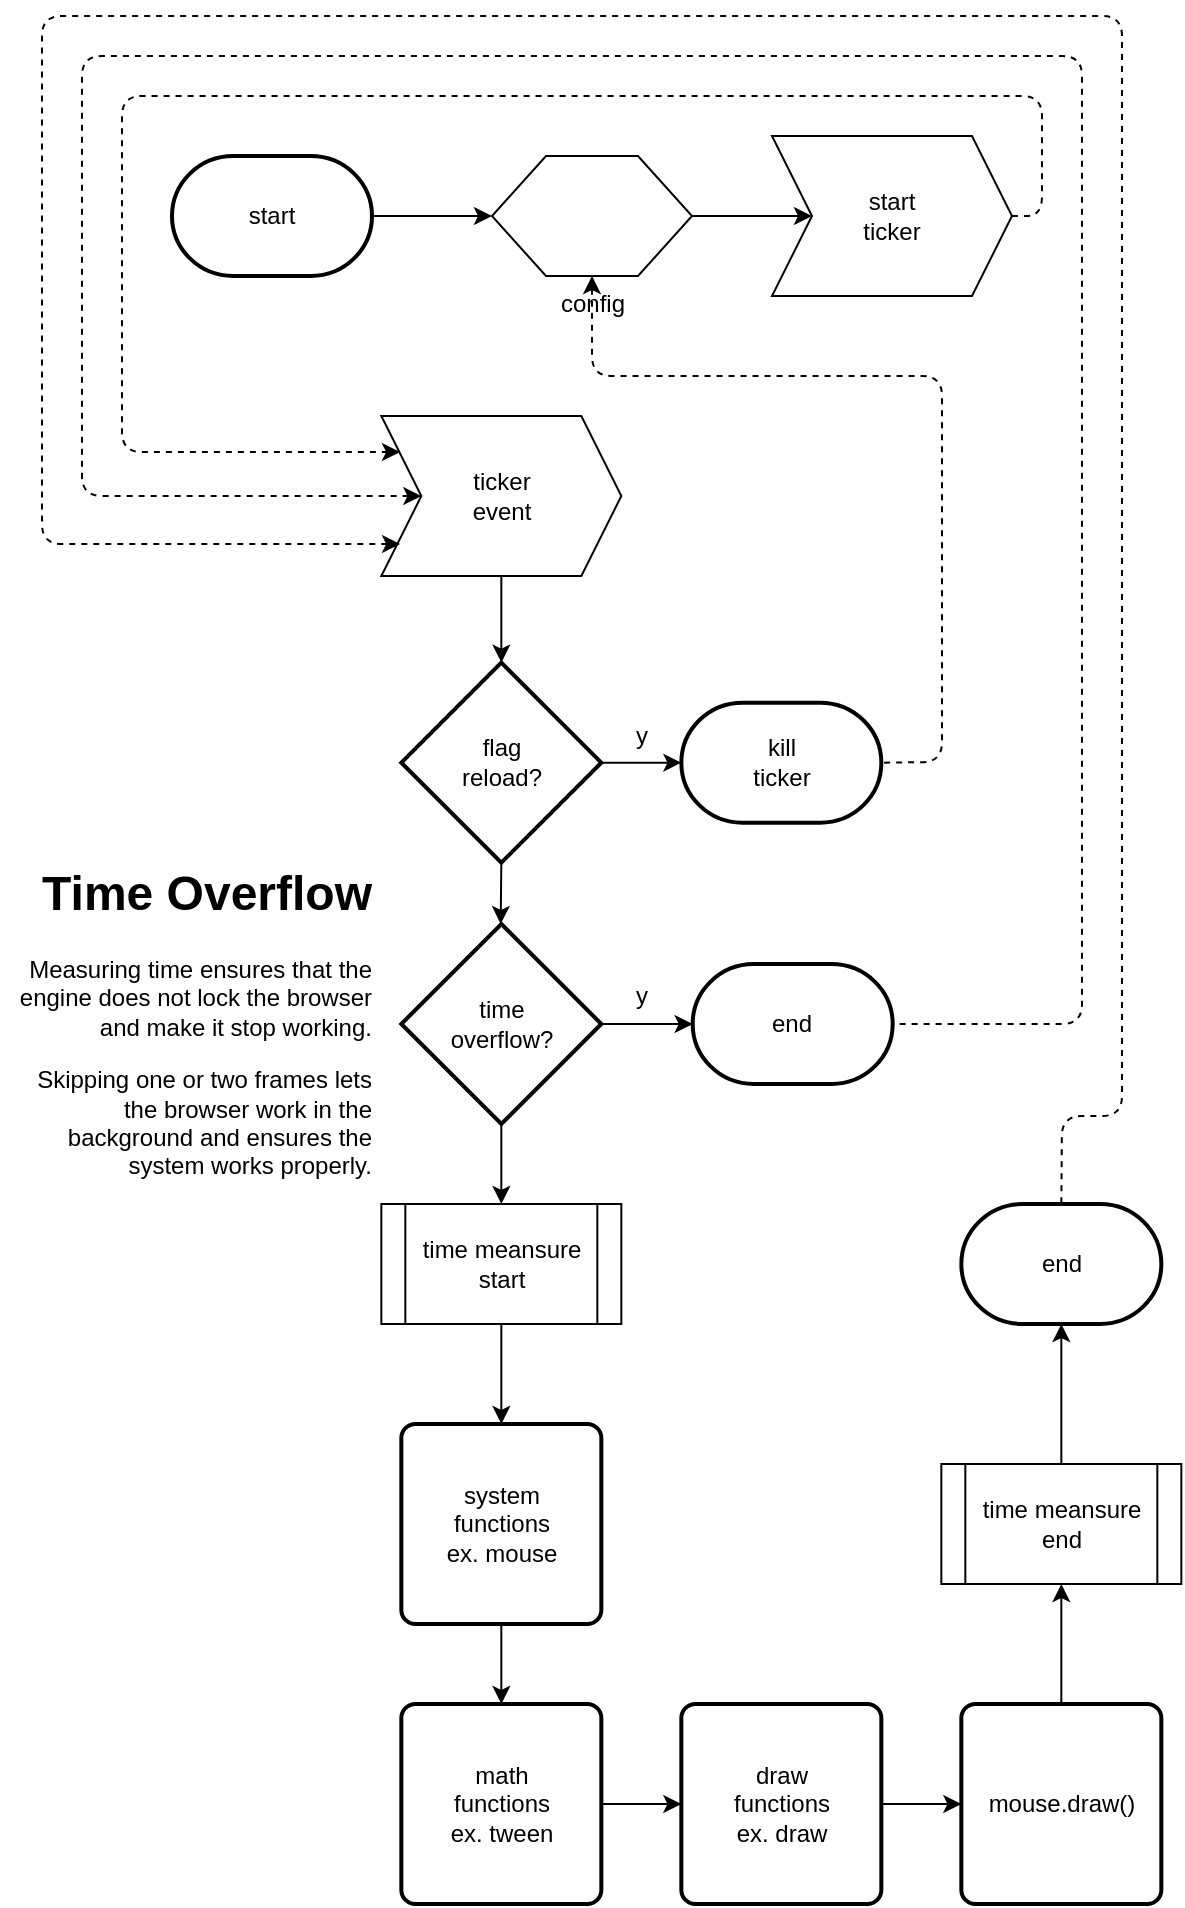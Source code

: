 <mxfile version="12.4.2" type="device" pages="1"><diagram id="kEKKPckrdnrZQSpTby2q" name="Page-1"><mxGraphModel dx="1363" dy="825" grid="1" gridSize="10" guides="1" tooltips="1" connect="1" arrows="1" fold="1" page="1" pageScale="1" pageWidth="850" pageHeight="1100" math="0" shadow="0"><root><mxCell id="0"/><mxCell id="1" parent="0"/><mxCell id="zjVrZoI1Hbc6EN_UAyma-1" value="start" style="strokeWidth=2;html=1;shape=mxgraph.flowchart.terminator;whiteSpace=wrap;" parent="1" vertex="1"><mxGeometry x="215.0" y="150" width="100" height="60" as="geometry"/></mxCell><mxCell id="zjVrZoI1Hbc6EN_UAyma-3" value="config" style="verticalLabelPosition=bottom;verticalAlign=top;html=1;shape=hexagon;perimeter=hexagonPerimeter2;arcSize=6;size=0.27;" parent="1" vertex="1"><mxGeometry x="375.0" y="150" width="100" height="60" as="geometry"/></mxCell><mxCell id="zjVrZoI1Hbc6EN_UAyma-5" value="system &lt;br&gt;functions&lt;br&gt;ex. mouse" style="rounded=1;whiteSpace=wrap;html=1;absoluteArcSize=1;arcSize=14;strokeWidth=2;" parent="1" vertex="1"><mxGeometry x="329.67" y="784" width="100" height="100" as="geometry"/></mxCell><mxCell id="zjVrZoI1Hbc6EN_UAyma-6" value="math&lt;br&gt;functions&lt;br&gt;ex. tween" style="rounded=1;whiteSpace=wrap;html=1;absoluteArcSize=1;arcSize=14;strokeWidth=2;" parent="1" vertex="1"><mxGeometry x="329.67" y="924" width="100" height="100" as="geometry"/></mxCell><mxCell id="zjVrZoI1Hbc6EN_UAyma-7" value="draw&lt;br&gt;functions&lt;br&gt;ex. draw" style="rounded=1;whiteSpace=wrap;html=1;absoluteArcSize=1;arcSize=14;strokeWidth=2;" parent="1" vertex="1"><mxGeometry x="469.67" y="924" width="100" height="100" as="geometry"/></mxCell><mxCell id="zjVrZoI1Hbc6EN_UAyma-8" value="mouse.draw()" style="rounded=1;whiteSpace=wrap;html=1;absoluteArcSize=1;arcSize=14;strokeWidth=2;" parent="1" vertex="1"><mxGeometry x="609.67" y="924" width="100" height="100" as="geometry"/></mxCell><mxCell id="zjVrZoI1Hbc6EN_UAyma-9" value="" style="endArrow=none;html=1;entryX=0.5;entryY=1;entryDx=0;entryDy=0;exitX=0.5;exitY=0;exitDx=0;exitDy=0;startArrow=classic;startFill=1;" parent="1" source="zjVrZoI1Hbc6EN_UAyma-6" target="zjVrZoI1Hbc6EN_UAyma-5" edge="1"><mxGeometry width="50" height="50" relative="1" as="geometry"><mxPoint x="329.67" y="1094" as="sourcePoint"/><mxPoint x="379.67" y="1044" as="targetPoint"/></mxGeometry></mxCell><mxCell id="zjVrZoI1Hbc6EN_UAyma-10" value="" style="endArrow=classic;html=1;exitX=1;exitY=0.5;exitDx=0;exitDy=0;entryX=0;entryY=0.5;entryDx=0;entryDy=0;startArrow=none;startFill=0;endFill=1;" parent="1" source="zjVrZoI1Hbc6EN_UAyma-6" target="zjVrZoI1Hbc6EN_UAyma-7" edge="1"><mxGeometry width="50" height="50" relative="1" as="geometry"><mxPoint x="329.67" y="1094" as="sourcePoint"/><mxPoint x="379.67" y="1044" as="targetPoint"/></mxGeometry></mxCell><mxCell id="zjVrZoI1Hbc6EN_UAyma-11" value="" style="endArrow=none;html=1;entryX=1;entryY=0.5;entryDx=0;entryDy=0;exitX=0;exitY=0.5;exitDx=0;exitDy=0;startArrow=classic;startFill=1;" parent="1" source="zjVrZoI1Hbc6EN_UAyma-8" target="zjVrZoI1Hbc6EN_UAyma-7" edge="1"><mxGeometry width="50" height="50" relative="1" as="geometry"><mxPoint x="329.67" y="1094" as="sourcePoint"/><mxPoint x="379.67" y="1044" as="targetPoint"/></mxGeometry></mxCell><mxCell id="zjVrZoI1Hbc6EN_UAyma-13" value="flag&lt;br&gt;reload?" style="strokeWidth=2;html=1;shape=mxgraph.flowchart.decision;whiteSpace=wrap;" parent="1" vertex="1"><mxGeometry x="329.67" y="403.33" width="100" height="100" as="geometry"/></mxCell><mxCell id="zjVrZoI1Hbc6EN_UAyma-19" value="" style="endArrow=classic;html=1;entryX=0;entryY=0.5;entryDx=0;entryDy=0;exitX=1;exitY=0.5;exitDx=0;exitDy=0;exitPerimeter=0;startArrow=none;startFill=0;endFill=1;" parent="1" source="zjVrZoI1Hbc6EN_UAyma-1" target="zjVrZoI1Hbc6EN_UAyma-3" edge="1"><mxGeometry width="50" height="50" relative="1" as="geometry"><mxPoint x="175.0" y="830" as="sourcePoint"/><mxPoint x="225.0" y="780" as="targetPoint"/></mxGeometry></mxCell><mxCell id="UchsHoDYBqfHcCNfqnkI-3" value="time meansure&lt;br&gt;start" style="shape=process;whiteSpace=wrap;html=1;backgroundOutline=1;" parent="1" vertex="1"><mxGeometry x="319.67" y="674" width="120" height="60" as="geometry"/></mxCell><mxCell id="OEHQn6oVLaa9e2Q751TQ-3" value="start&lt;br&gt;ticker" style="shape=step;perimeter=stepPerimeter;whiteSpace=wrap;html=1;fixedSize=1;" parent="1" vertex="1"><mxGeometry x="515" y="140" width="120" height="80" as="geometry"/></mxCell><mxCell id="OEHQn6oVLaa9e2Q751TQ-5" value="" style="endArrow=none;html=1;entryX=0.5;entryY=1;entryDx=0;entryDy=0;startArrow=classic;startFill=1;" parent="1" target="-9IUG-mFkjT6HxORj451-3" edge="1"><mxGeometry width="50" height="50" relative="1" as="geometry"><mxPoint x="379.67" y="403.33" as="sourcePoint"/><mxPoint x="369.67" y="1013.33" as="targetPoint"/></mxGeometry></mxCell><mxCell id="OEHQn6oVLaa9e2Q751TQ-9" value="time meansure&lt;br&gt;end" style="shape=process;whiteSpace=wrap;html=1;backgroundOutline=1;" parent="1" vertex="1"><mxGeometry x="599.67" y="804" width="120" height="60" as="geometry"/></mxCell><mxCell id="OEHQn6oVLaa9e2Q751TQ-11" value="" style="endArrow=classic;html=1;entryX=0.5;entryY=1;entryDx=0;entryDy=0;exitX=0.5;exitY=0;exitDx=0;exitDy=0;startArrow=none;startFill=0;endFill=1;" parent="1" source="zjVrZoI1Hbc6EN_UAyma-8" target="OEHQn6oVLaa9e2Q751TQ-9" edge="1"><mxGeometry width="50" height="50" relative="1" as="geometry"><mxPoint x="315.34" y="1094.67" as="sourcePoint"/><mxPoint x="365.34" y="1044.67" as="targetPoint"/></mxGeometry></mxCell><mxCell id="OEHQn6oVLaa9e2Q751TQ-12" value="end" style="strokeWidth=2;html=1;shape=mxgraph.flowchart.terminator;whiteSpace=wrap;" parent="1" vertex="1"><mxGeometry x="609.67" y="674" width="100" height="60" as="geometry"/></mxCell><mxCell id="OEHQn6oVLaa9e2Q751TQ-13" value="" style="endArrow=classic;html=1;entryX=0.5;entryY=1;entryDx=0;entryDy=0;entryPerimeter=0;exitX=0.5;exitY=0;exitDx=0;exitDy=0;startArrow=none;startFill=0;endFill=1;" parent="1" source="OEHQn6oVLaa9e2Q751TQ-9" target="OEHQn6oVLaa9e2Q751TQ-12" edge="1"><mxGeometry width="50" height="50" relative="1" as="geometry"><mxPoint x="315.34" y="1094.67" as="sourcePoint"/><mxPoint x="365.34" y="1044.67" as="targetPoint"/></mxGeometry></mxCell><mxCell id="OEHQn6oVLaa9e2Q751TQ-14" value="time&lt;br&gt;overflow?" style="strokeWidth=2;html=1;shape=mxgraph.flowchart.decision;whiteSpace=wrap;" parent="1" vertex="1"><mxGeometry x="329.67" y="534" width="100" height="100" as="geometry"/></mxCell><mxCell id="OEHQn6oVLaa9e2Q751TQ-15" value="" style="endArrow=none;html=1;entryX=0.5;entryY=1;entryDx=0;entryDy=0;entryPerimeter=0;startArrow=classic;startFill=1;" parent="1" target="zjVrZoI1Hbc6EN_UAyma-13" edge="1"><mxGeometry width="50" height="50" relative="1" as="geometry"><mxPoint x="379.34" y="534" as="sourcePoint"/><mxPoint x="365.34" y="1044" as="targetPoint"/></mxGeometry></mxCell><mxCell id="OEHQn6oVLaa9e2Q751TQ-16" value="" style="endArrow=none;html=1;entryX=0.5;entryY=1;entryDx=0;entryDy=0;entryPerimeter=0;exitX=0.5;exitY=0;exitDx=0;exitDy=0;startArrow=classic;startFill=1;" parent="1" source="UchsHoDYBqfHcCNfqnkI-3" target="OEHQn6oVLaa9e2Q751TQ-14" edge="1"><mxGeometry width="50" height="50" relative="1" as="geometry"><mxPoint x="315.34" y="1094" as="sourcePoint"/><mxPoint x="365.34" y="1044" as="targetPoint"/></mxGeometry></mxCell><mxCell id="OEHQn6oVLaa9e2Q751TQ-17" value="" style="endArrow=none;html=1;entryX=0.5;entryY=1;entryDx=0;entryDy=0;exitX=0.5;exitY=0;exitDx=0;exitDy=0;startArrow=classic;startFill=1;" parent="1" source="zjVrZoI1Hbc6EN_UAyma-5" target="UchsHoDYBqfHcCNfqnkI-3" edge="1"><mxGeometry width="50" height="50" relative="1" as="geometry"><mxPoint x="379.34" y="774" as="sourcePoint"/><mxPoint x="365.34" y="1044" as="targetPoint"/></mxGeometry></mxCell><mxCell id="OEHQn6oVLaa9e2Q751TQ-19" value="end" style="strokeWidth=2;html=1;shape=mxgraph.flowchart.terminator;whiteSpace=wrap;" parent="1" vertex="1"><mxGeometry x="475.34" y="554" width="100" height="60" as="geometry"/></mxCell><mxCell id="OEHQn6oVLaa9e2Q751TQ-20" value="" style="endArrow=classic;html=1;entryX=0;entryY=0.5;entryDx=0;entryDy=0;entryPerimeter=0;exitX=1;exitY=0.5;exitDx=0;exitDy=0;exitPerimeter=0;startArrow=none;startFill=0;endFill=1;" parent="1" source="OEHQn6oVLaa9e2Q751TQ-14" target="OEHQn6oVLaa9e2Q751TQ-19" edge="1"><mxGeometry width="50" height="50" relative="1" as="geometry"><mxPoint x="315.34" y="1094" as="sourcePoint"/><mxPoint x="365.34" y="1044" as="targetPoint"/></mxGeometry></mxCell><mxCell id="OEHQn6oVLaa9e2Q751TQ-21" value="&lt;h1&gt;Time Overflow&lt;/h1&gt;&lt;p&gt;Measuring time ensures that the engine does not lock the browser and make it stop working.&lt;/p&gt;&lt;p&gt;Skipping one or two frames lets the browser work in the background and ensures the system works properly.&lt;/p&gt;" style="text;html=1;strokeColor=none;fillColor=none;spacing=5;spacingTop=-20;whiteSpace=wrap;overflow=hidden;rounded=0;align=right;" parent="1" vertex="1"><mxGeometry x="129.67" y="499" width="190" height="170" as="geometry"/></mxCell><mxCell id="-9IUG-mFkjT6HxORj451-1" value="kill&lt;br&gt;ticker" style="strokeWidth=2;html=1;shape=mxgraph.flowchart.terminator;whiteSpace=wrap;" parent="1" vertex="1"><mxGeometry x="469.67" y="423.33" width="100" height="60" as="geometry"/></mxCell><mxCell id="-9IUG-mFkjT6HxORj451-3" value="ticker&lt;br&gt;event" style="shape=step;perimeter=stepPerimeter;whiteSpace=wrap;html=1;fixedSize=1;" parent="1" vertex="1"><mxGeometry x="319.67" y="280" width="120" height="80" as="geometry"/></mxCell><mxCell id="-9IUG-mFkjT6HxORj451-4" value="" style="endArrow=none;html=1;exitX=0;exitY=0.5;exitDx=0;exitDy=0;entryX=1;entryY=0.5;entryDx=0;entryDy=0;startArrow=classic;startFill=1;" parent="1" source="OEHQn6oVLaa9e2Q751TQ-3" target="zjVrZoI1Hbc6EN_UAyma-3" edge="1"><mxGeometry width="50" height="50" relative="1" as="geometry"><mxPoint x="365" y="480" as="sourcePoint"/><mxPoint x="265" y="440" as="targetPoint"/></mxGeometry></mxCell><mxCell id="-9IUG-mFkjT6HxORj451-5" value="" style="endArrow=none;html=1;entryX=1;entryY=0.5;entryDx=0;entryDy=0;entryPerimeter=0;exitX=0;exitY=0.5;exitDx=0;exitDy=0;exitPerimeter=0;endFill=0;startArrow=classic;startFill=1;" parent="1" source="-9IUG-mFkjT6HxORj451-1" target="zjVrZoI1Hbc6EN_UAyma-13" edge="1"><mxGeometry width="50" height="50" relative="1" as="geometry"><mxPoint x="130" y="1100" as="sourcePoint"/><mxPoint x="180" y="1050" as="targetPoint"/></mxGeometry></mxCell><mxCell id="-9IUG-mFkjT6HxORj451-6" value="" style="endArrow=none;dashed=1;html=1;entryX=1;entryY=0.5;entryDx=0;entryDy=0;entryPerimeter=0;exitX=0.5;exitY=1;exitDx=0;exitDy=0;startArrow=classic;startFill=1;" parent="1" source="zjVrZoI1Hbc6EN_UAyma-3" target="-9IUG-mFkjT6HxORj451-1" edge="1"><mxGeometry width="50" height="50" relative="1" as="geometry"><mxPoint x="600" y="350" as="sourcePoint"/><mxPoint x="180" y="1050" as="targetPoint"/><Array as="points"><mxPoint x="425" y="260"/><mxPoint x="600" y="260"/><mxPoint x="600" y="453"/></Array></mxGeometry></mxCell><mxCell id="wy-k1qexQLFf1FwUMchJ-1" value="" style="endArrow=classic;dashed=1;html=1;entryX=0.078;entryY=0.225;entryDx=0;entryDy=0;exitX=1;exitY=0.5;exitDx=0;exitDy=0;startArrow=none;startFill=0;endFill=1;entryPerimeter=0;" parent="1" source="OEHQn6oVLaa9e2Q751TQ-3" target="-9IUG-mFkjT6HxORj451-3" edge="1"><mxGeometry width="50" height="50" relative="1" as="geometry"><mxPoint x="130" y="370" as="sourcePoint"/><mxPoint x="180" y="1050" as="targetPoint"/><Array as="points"><mxPoint x="650" y="180"/><mxPoint x="650" y="120"/><mxPoint x="190" y="120"/><mxPoint x="190" y="298"/></Array></mxGeometry></mxCell><mxCell id="N-MDCUGkBRXN6BJeyyfE-1" value="" style="endArrow=none;dashed=1;html=1;entryX=1;entryY=0.5;entryDx=0;entryDy=0;entryPerimeter=0;startArrow=classic;startFill=1;exitX=0;exitY=0.5;exitDx=0;exitDy=0;" edge="1" parent="1" source="-9IUG-mFkjT6HxORj451-3" target="OEHQn6oVLaa9e2Q751TQ-19"><mxGeometry width="50" height="50" relative="1" as="geometry"><mxPoint x="330" y="340" as="sourcePoint"/><mxPoint x="180" y="1050" as="targetPoint"/><Array as="points"><mxPoint x="170" y="320"/><mxPoint x="170" y="100"/><mxPoint x="670" y="100"/><mxPoint x="670" y="584"/></Array></mxGeometry></mxCell><mxCell id="N-MDCUGkBRXN6BJeyyfE-3" value="" style="endArrow=none;dashed=1;html=1;entryX=0.5;entryY=0;entryDx=0;entryDy=0;entryPerimeter=0;exitX=0.078;exitY=0.8;exitDx=0;exitDy=0;exitPerimeter=0;startArrow=classic;startFill=1;" edge="1" parent="1" source="-9IUG-mFkjT6HxORj451-3" target="OEHQn6oVLaa9e2Q751TQ-12"><mxGeometry width="50" height="50" relative="1" as="geometry"><mxPoint x="130" y="1100" as="sourcePoint"/><mxPoint x="180" y="1050" as="targetPoint"/><Array as="points"><mxPoint x="150" y="344"/><mxPoint x="150" y="80"/><mxPoint x="690" y="80"/><mxPoint x="690" y="630"/><mxPoint x="660" y="630"/></Array></mxGeometry></mxCell><mxCell id="N-MDCUGkBRXN6BJeyyfE-4" value="y" style="text;html=1;strokeColor=none;fillColor=none;align=center;verticalAlign=middle;whiteSpace=wrap;rounded=0;" vertex="1" parent="1"><mxGeometry x="429.67" y="430" width="40" height="20" as="geometry"/></mxCell><mxCell id="N-MDCUGkBRXN6BJeyyfE-5" value="y" style="text;html=1;strokeColor=none;fillColor=none;align=center;verticalAlign=middle;whiteSpace=wrap;rounded=0;" vertex="1" parent="1"><mxGeometry x="429.67" y="560" width="40" height="20" as="geometry"/></mxCell></root></mxGraphModel></diagram></mxfile>